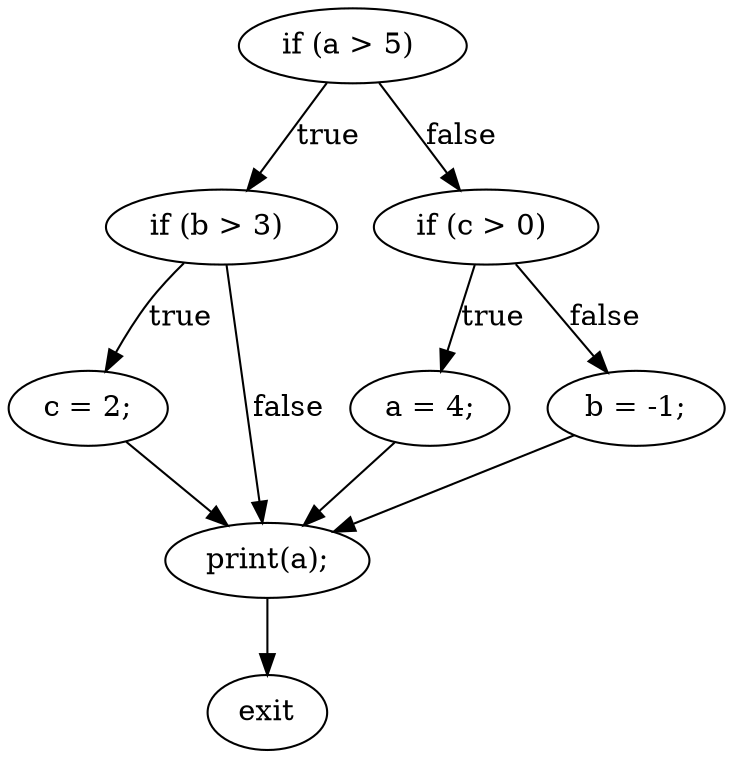 digraph {
"0" [label="a = 4;\n"] 
"1" [label="if (b > 3) "] 
"2" [label="if (c > 0) "] 
"3" [label="if (a > 5) "] 
"4" [label="c = 2;\n"] 
"5" [label="b = -1;\n"] 
"6" [label="print(a);\n"] 
"7" [label="exit"] 
"0" -> "6" [label=""] 
"1" -> "4" [label="true"] 
"1" -> "6" [label="false"] 
"2" -> "0" [label="true"] 
"2" -> "5" [label="false"] 
"3" -> "1" [label="true"] 
"3" -> "2" [label="false"] 
"4" -> "6" [label=""] 
"5" -> "6" [label=""] 
"6" -> "7" [label=""] 
}
